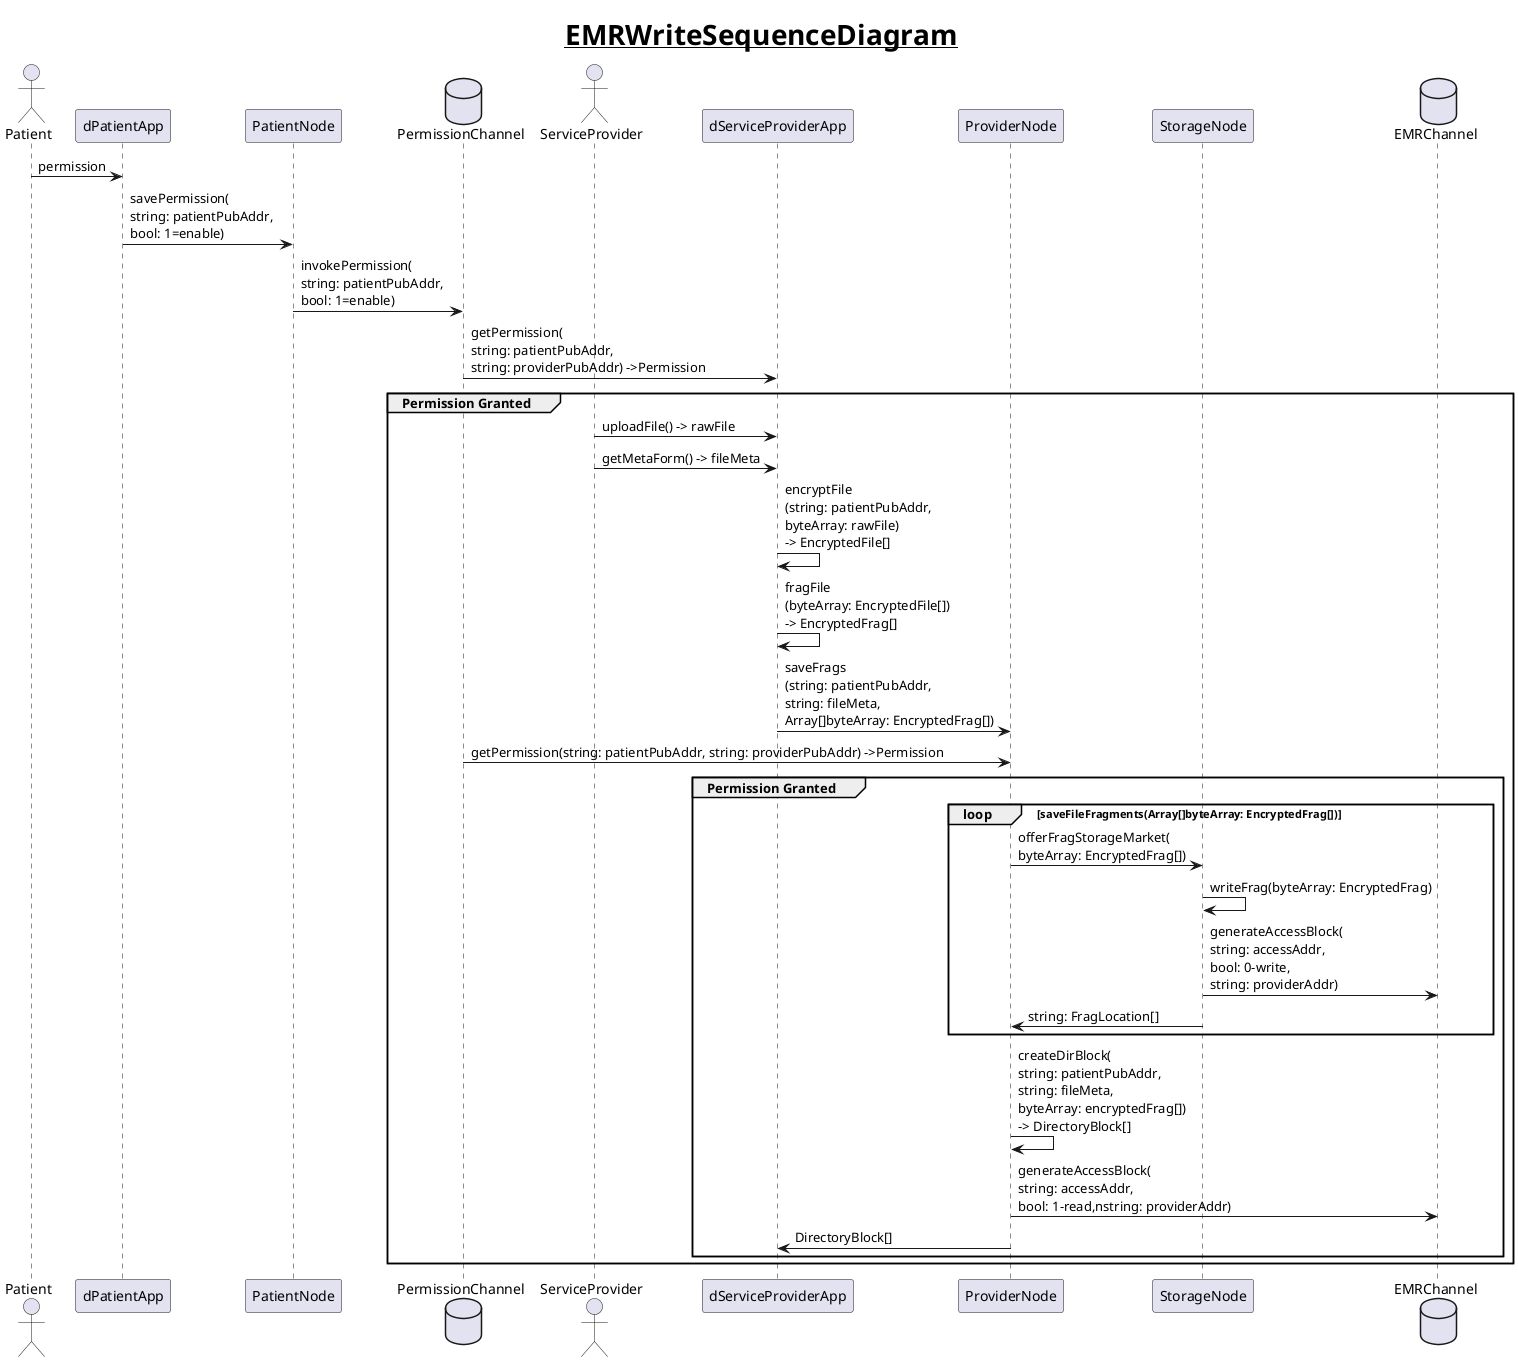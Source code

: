 @startuml
title <size:28>__EMRWriteSequenceDiagram__</size>

actor Patient
participant dPatientApp
participant PatientNode
database PermissionChannel
actor ServiceProvider
participant dServiceProviderApp
participant ProviderNode
participant StorageNode
database EMRChannel

Patient->dPatientApp: permission
dPatientApp->PatientNode: savePermission(\nstring: patientPubAddr, \nbool: 1=enable)
PatientNode->PermissionChannel: invokePermission(\nstring: patientPubAddr, \nbool: 1=enable)
PermissionChannel->dServiceProviderApp: getPermission(\nstring: patientPubAddr, \nstring: providerPubAddr) ->Permission
group Permission Granted
  ServiceProvider->dServiceProviderApp: uploadFile() -> rawFile
  ServiceProvider->dServiceProviderApp: getMetaForm() -> fileMeta
  dServiceProviderApp->dServiceProviderApp: encryptFile\n(string: patientPubAddr, \nbyteArray: rawFile) \n-> EncryptedFile[]
  dServiceProviderApp->dServiceProviderApp: fragFile\n(byteArray: EncryptedFile[]) \n-> EncryptedFrag[]
  dServiceProviderApp->ProviderNode: saveFrags\n(string: patientPubAddr, \nstring: fileMeta, \nArray[]byteArray: EncryptedFrag[])
  PermissionChannel->ProviderNode: getPermission(string: patientPubAddr, string: providerPubAddr) ->Permission
  group Permission Granted
    loop saveFileFragments(Array[]byteArray: EncryptedFrag[])
      ProviderNode->StorageNode: offerFragStorageMarket(\nbyteArray: EncryptedFrag[])
      StorageNode->StorageNode: writeFrag(byteArray: EncryptedFrag)
      StorageNode->EMRChannel: generateAccessBlock(\nstring: accessAddr, \nbool: 0-write, \nstring: providerAddr)
      StorageNode->ProviderNode: string: FragLocation[]
    end
    ProviderNode->ProviderNode: createDirBlock(\nstring: patientPubAddr, \nstring: fileMeta, \nbyteArray: encryptedFrag[]) \n-> DirectoryBlock[]
    ProviderNode->EMRChannel: generateAccessBlock(\nstring: accessAddr, \nbool: 1-read,nstring: providerAddr)
    ProviderNode->dServiceProviderApp: DirectoryBlock[]
  end
end
@enduml
